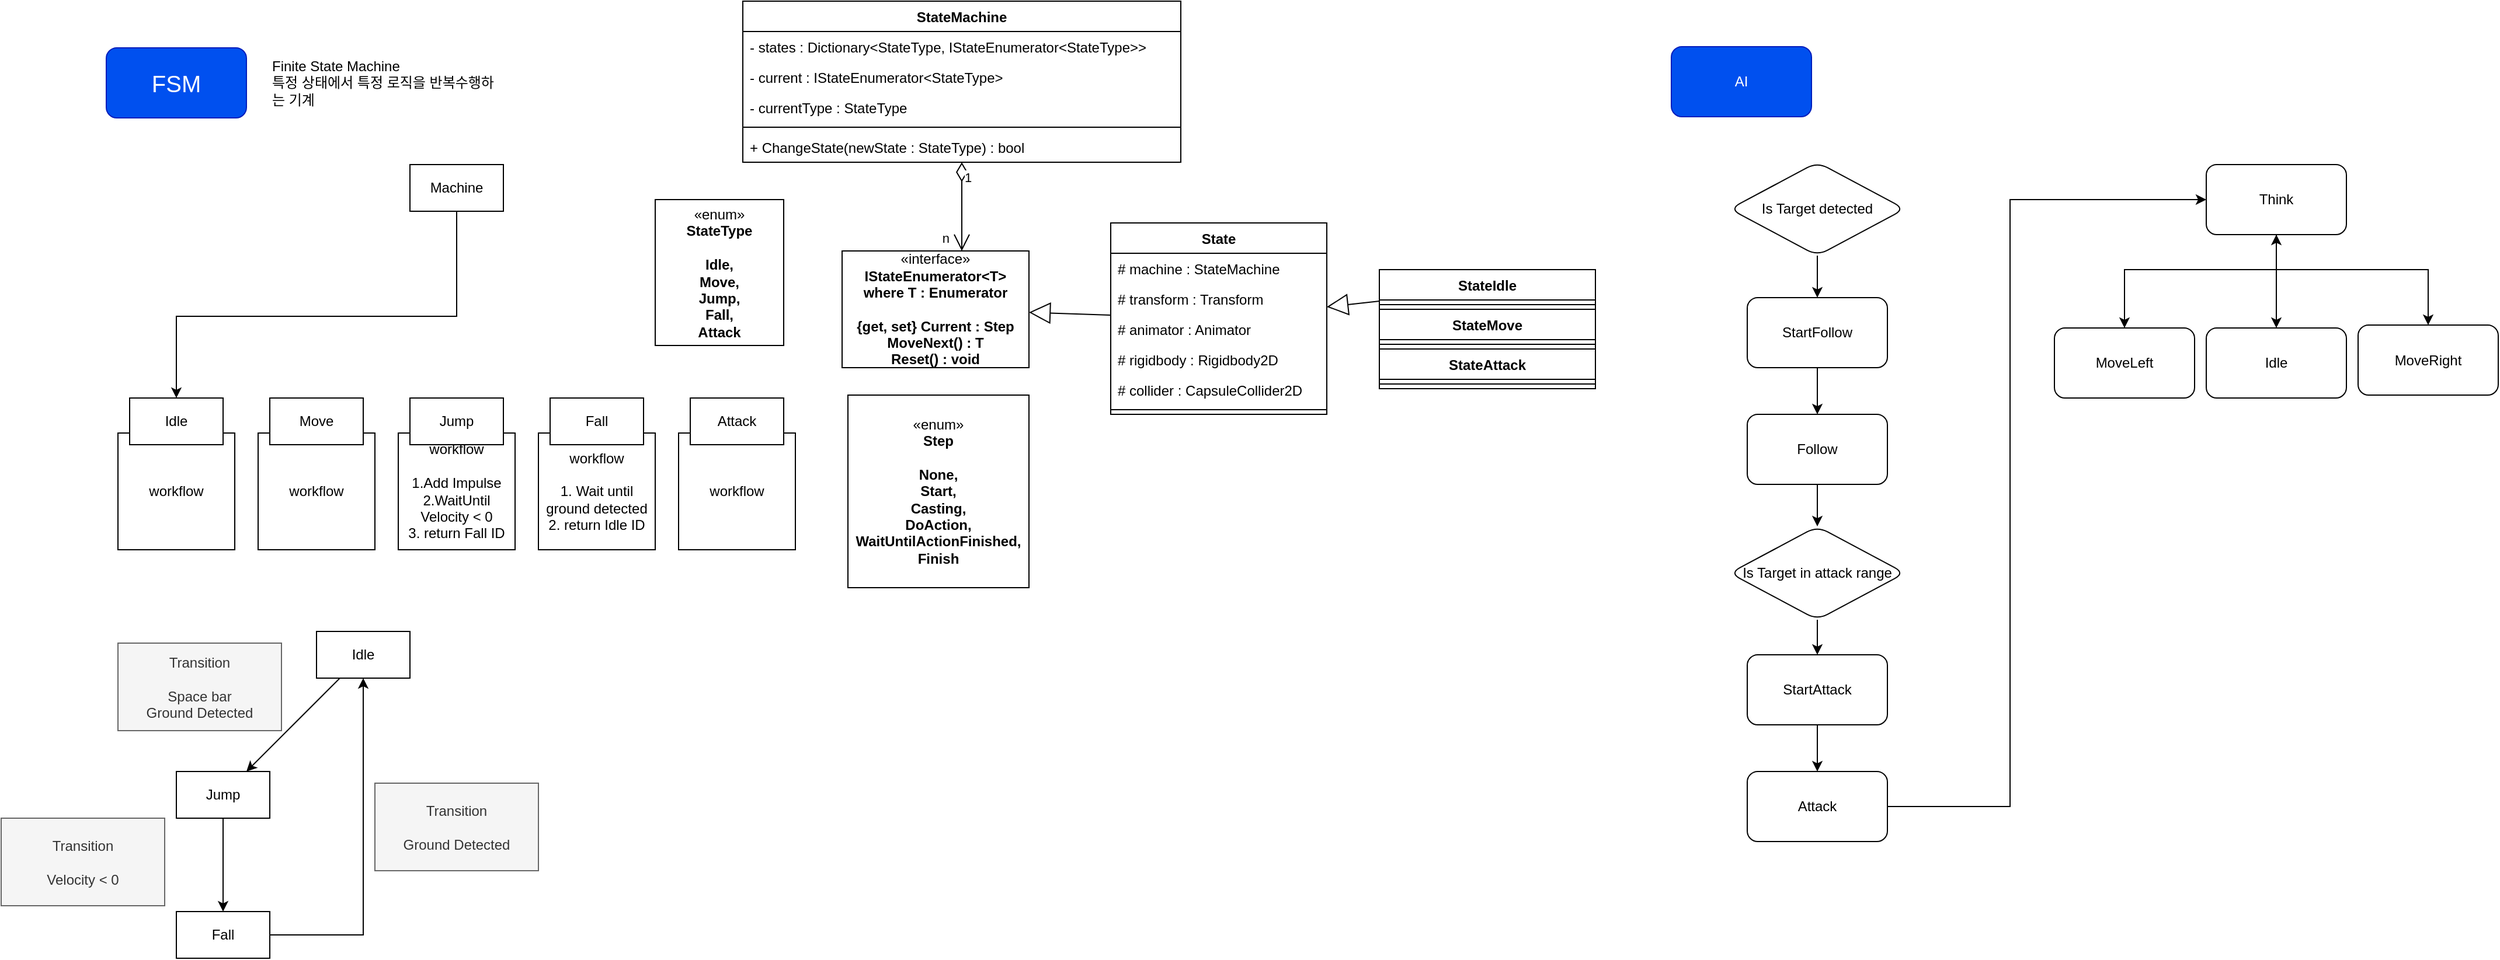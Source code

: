 <mxfile version="21.5.0" type="device">
  <diagram id="C5RBs43oDa-KdzZeNtuy" name="Page-1">
    <mxGraphModel dx="1932" dy="1747" grid="1" gridSize="10" guides="1" tooltips="1" connect="1" arrows="1" fold="1" page="1" pageScale="1" pageWidth="827" pageHeight="1169" math="0" shadow="0">
      <root>
        <mxCell id="WIyWlLk6GJQsqaUBKTNV-0" />
        <mxCell id="WIyWlLk6GJQsqaUBKTNV-1" parent="WIyWlLk6GJQsqaUBKTNV-0" />
        <mxCell id="oHqSOorZcruI9NcLSi8c-12" value="workflow&lt;br&gt;&lt;br&gt;1. Wait until ground detected&lt;br&gt;2. return Idle ID" style="rounded=0;whiteSpace=wrap;html=1;" parent="WIyWlLk6GJQsqaUBKTNV-1" vertex="1">
          <mxGeometry x="390" y="350" width="100" height="100" as="geometry" />
        </mxCell>
        <mxCell id="oHqSOorZcruI9NcLSi8c-13" value="workflow" style="rounded=0;whiteSpace=wrap;html=1;" parent="WIyWlLk6GJQsqaUBKTNV-1" vertex="1">
          <mxGeometry x="510" y="350" width="100" height="100" as="geometry" />
        </mxCell>
        <mxCell id="oHqSOorZcruI9NcLSi8c-11" value="workflow&lt;br&gt;&lt;br&gt;1.Add Impulse&lt;br&gt;2.WaitUntil Velocity &amp;lt; 0&lt;br&gt;3. return Fall ID" style="rounded=0;whiteSpace=wrap;html=1;" parent="WIyWlLk6GJQsqaUBKTNV-1" vertex="1">
          <mxGeometry x="270" y="350" width="100" height="100" as="geometry" />
        </mxCell>
        <mxCell id="oHqSOorZcruI9NcLSi8c-10" value="workflow" style="rounded=0;whiteSpace=wrap;html=1;" parent="WIyWlLk6GJQsqaUBKTNV-1" vertex="1">
          <mxGeometry x="150" y="350" width="100" height="100" as="geometry" />
        </mxCell>
        <mxCell id="oHqSOorZcruI9NcLSi8c-8" value="workflow" style="rounded=0;whiteSpace=wrap;html=1;" parent="WIyWlLk6GJQsqaUBKTNV-1" vertex="1">
          <mxGeometry x="30" y="350" width="100" height="100" as="geometry" />
        </mxCell>
        <mxCell id="oHqSOorZcruI9NcLSi8c-0" value="FSM" style="rounded=1;whiteSpace=wrap;html=1;fillColor=#0050ef;fontColor=#ffffff;strokeColor=#001DBC;fontSize=20;" parent="WIyWlLk6GJQsqaUBKTNV-1" vertex="1">
          <mxGeometry x="20" y="20" width="120" height="60" as="geometry" />
        </mxCell>
        <mxCell id="oHqSOorZcruI9NcLSi8c-1" value="Finite State Machine&lt;br&gt;특정 상태에서 특정 로직을 반복수행하는 기계" style="text;html=1;strokeColor=none;fillColor=none;align=left;verticalAlign=middle;whiteSpace=wrap;rounded=0;" parent="WIyWlLk6GJQsqaUBKTNV-1" vertex="1">
          <mxGeometry x="160" y="20" width="200" height="60" as="geometry" />
        </mxCell>
        <mxCell id="oHqSOorZcruI9NcLSi8c-14" style="edgeStyle=orthogonalEdgeStyle;rounded=0;orthogonalLoop=1;jettySize=auto;html=1;entryX=0.5;entryY=0;entryDx=0;entryDy=0;" parent="WIyWlLk6GJQsqaUBKTNV-1" source="oHqSOorZcruI9NcLSi8c-2" target="oHqSOorZcruI9NcLSi8c-3" edge="1">
          <mxGeometry relative="1" as="geometry">
            <Array as="points">
              <mxPoint x="320" y="250" />
              <mxPoint x="80" y="250" />
            </Array>
          </mxGeometry>
        </mxCell>
        <mxCell id="oHqSOorZcruI9NcLSi8c-2" value="Machine" style="rounded=0;whiteSpace=wrap;html=1;" parent="WIyWlLk6GJQsqaUBKTNV-1" vertex="1">
          <mxGeometry x="280" y="120" width="80" height="40" as="geometry" />
        </mxCell>
        <mxCell id="oHqSOorZcruI9NcLSi8c-3" value="Idle" style="rounded=0;whiteSpace=wrap;html=1;" parent="WIyWlLk6GJQsqaUBKTNV-1" vertex="1">
          <mxGeometry x="40" y="320" width="80" height="40" as="geometry" />
        </mxCell>
        <mxCell id="oHqSOorZcruI9NcLSi8c-4" value="Move" style="rounded=0;whiteSpace=wrap;html=1;" parent="WIyWlLk6GJQsqaUBKTNV-1" vertex="1">
          <mxGeometry x="160" y="320" width="80" height="40" as="geometry" />
        </mxCell>
        <mxCell id="oHqSOorZcruI9NcLSi8c-5" value="Jump" style="rounded=0;whiteSpace=wrap;html=1;" parent="WIyWlLk6GJQsqaUBKTNV-1" vertex="1">
          <mxGeometry x="280" y="320" width="80" height="40" as="geometry" />
        </mxCell>
        <mxCell id="oHqSOorZcruI9NcLSi8c-6" value="Fall" style="rounded=0;whiteSpace=wrap;html=1;" parent="WIyWlLk6GJQsqaUBKTNV-1" vertex="1">
          <mxGeometry x="400" y="320" width="80" height="40" as="geometry" />
        </mxCell>
        <mxCell id="oHqSOorZcruI9NcLSi8c-7" value="Attack" style="rounded=0;whiteSpace=wrap;html=1;" parent="WIyWlLk6GJQsqaUBKTNV-1" vertex="1">
          <mxGeometry x="520" y="320" width="80" height="40" as="geometry" />
        </mxCell>
        <mxCell id="oHqSOorZcruI9NcLSi8c-15" value="Idle" style="rounded=0;whiteSpace=wrap;html=1;" parent="WIyWlLk6GJQsqaUBKTNV-1" vertex="1">
          <mxGeometry x="200" y="520" width="80" height="40" as="geometry" />
        </mxCell>
        <mxCell id="oHqSOorZcruI9NcLSi8c-20" style="edgeStyle=orthogonalEdgeStyle;rounded=0;orthogonalLoop=1;jettySize=auto;html=1;" parent="WIyWlLk6GJQsqaUBKTNV-1" source="oHqSOorZcruI9NcLSi8c-16" target="oHqSOorZcruI9NcLSi8c-19" edge="1">
          <mxGeometry relative="1" as="geometry" />
        </mxCell>
        <mxCell id="oHqSOorZcruI9NcLSi8c-16" value="Jump" style="rounded=0;whiteSpace=wrap;html=1;" parent="WIyWlLk6GJQsqaUBKTNV-1" vertex="1">
          <mxGeometry x="80" y="640" width="80" height="40" as="geometry" />
        </mxCell>
        <mxCell id="oHqSOorZcruI9NcLSi8c-17" value="" style="endArrow=classic;html=1;rounded=0;" parent="WIyWlLk6GJQsqaUBKTNV-1" source="oHqSOorZcruI9NcLSi8c-15" target="oHqSOorZcruI9NcLSi8c-16" edge="1">
          <mxGeometry width="50" height="50" relative="1" as="geometry">
            <mxPoint x="400" y="600" as="sourcePoint" />
            <mxPoint x="450" y="550" as="targetPoint" />
          </mxGeometry>
        </mxCell>
        <mxCell id="oHqSOorZcruI9NcLSi8c-18" value="Transition&lt;br&gt;&lt;br&gt;Space bar&lt;br&gt;Ground Detected" style="text;html=1;strokeColor=#666666;fillColor=#f5f5f5;align=center;verticalAlign=middle;whiteSpace=wrap;rounded=0;fontColor=#333333;" parent="WIyWlLk6GJQsqaUBKTNV-1" vertex="1">
          <mxGeometry x="30" y="530" width="140" height="75" as="geometry" />
        </mxCell>
        <mxCell id="oHqSOorZcruI9NcLSi8c-25" style="edgeStyle=orthogonalEdgeStyle;rounded=0;orthogonalLoop=1;jettySize=auto;html=1;entryX=0.5;entryY=1;entryDx=0;entryDy=0;" parent="WIyWlLk6GJQsqaUBKTNV-1" source="oHqSOorZcruI9NcLSi8c-19" target="oHqSOorZcruI9NcLSi8c-15" edge="1">
          <mxGeometry relative="1" as="geometry" />
        </mxCell>
        <mxCell id="oHqSOorZcruI9NcLSi8c-19" value="Fall" style="rounded=0;whiteSpace=wrap;html=1;" parent="WIyWlLk6GJQsqaUBKTNV-1" vertex="1">
          <mxGeometry x="80" y="760" width="80" height="40" as="geometry" />
        </mxCell>
        <mxCell id="oHqSOorZcruI9NcLSi8c-21" value="Transition&lt;br&gt;&lt;br&gt;Velocity &amp;lt; 0" style="text;html=1;strokeColor=#666666;fillColor=#f5f5f5;align=center;verticalAlign=middle;whiteSpace=wrap;rounded=0;fontColor=#333333;" parent="WIyWlLk6GJQsqaUBKTNV-1" vertex="1">
          <mxGeometry x="-70" y="680" width="140" height="75" as="geometry" />
        </mxCell>
        <mxCell id="oHqSOorZcruI9NcLSi8c-26" value="Transition&lt;br&gt;&lt;br&gt;Ground Detected" style="text;html=1;strokeColor=#666666;fillColor=#f5f5f5;align=center;verticalAlign=middle;whiteSpace=wrap;rounded=0;fontColor=#333333;" parent="WIyWlLk6GJQsqaUBKTNV-1" vertex="1">
          <mxGeometry x="250" y="650" width="140" height="75" as="geometry" />
        </mxCell>
        <mxCell id="oHqSOorZcruI9NcLSi8c-27" value="StateMachine" style="swimlane;fontStyle=1;align=center;verticalAlign=top;childLayout=stackLayout;horizontal=1;startSize=26;horizontalStack=0;resizeParent=1;resizeParentMax=0;resizeLast=0;collapsible=1;marginBottom=0;whiteSpace=wrap;html=1;" parent="WIyWlLk6GJQsqaUBKTNV-1" vertex="1">
          <mxGeometry x="565" y="-20" width="375" height="138" as="geometry" />
        </mxCell>
        <mxCell id="oHqSOorZcruI9NcLSi8c-28" value="- states : Dictionary&amp;lt;StateType, IStateEnumerator&amp;lt;StateType&amp;gt;&amp;gt;" style="text;strokeColor=none;fillColor=none;align=left;verticalAlign=top;spacingLeft=4;spacingRight=4;overflow=hidden;rotatable=0;points=[[0,0.5],[1,0.5]];portConstraint=eastwest;whiteSpace=wrap;html=1;" parent="oHqSOorZcruI9NcLSi8c-27" vertex="1">
          <mxGeometry y="26" width="375" height="26" as="geometry" />
        </mxCell>
        <mxCell id="cSm7JfzKfMOA9RNislUJ-24" value="- current : IStateEnumerator&amp;lt;StateType&amp;gt;" style="text;strokeColor=none;fillColor=none;align=left;verticalAlign=top;spacingLeft=4;spacingRight=4;overflow=hidden;rotatable=0;points=[[0,0.5],[1,0.5]];portConstraint=eastwest;whiteSpace=wrap;html=1;" parent="oHqSOorZcruI9NcLSi8c-27" vertex="1">
          <mxGeometry y="52" width="375" height="26" as="geometry" />
        </mxCell>
        <mxCell id="oHqSOorZcruI9NcLSi8c-30" value="- currentType : StateType" style="text;strokeColor=none;fillColor=none;align=left;verticalAlign=top;spacingLeft=4;spacingRight=4;overflow=hidden;rotatable=0;points=[[0,0.5],[1,0.5]];portConstraint=eastwest;whiteSpace=wrap;html=1;" parent="oHqSOorZcruI9NcLSi8c-27" vertex="1">
          <mxGeometry y="78" width="375" height="26" as="geometry" />
        </mxCell>
        <mxCell id="oHqSOorZcruI9NcLSi8c-29" value="" style="line;strokeWidth=1;fillColor=none;align=left;verticalAlign=middle;spacingTop=-1;spacingLeft=3;spacingRight=3;rotatable=0;labelPosition=right;points=[];portConstraint=eastwest;strokeColor=inherit;" parent="oHqSOorZcruI9NcLSi8c-27" vertex="1">
          <mxGeometry y="104" width="375" height="8" as="geometry" />
        </mxCell>
        <mxCell id="oHqSOorZcruI9NcLSi8c-47" value="+ ChangeState(newState : StateType) : bool" style="text;strokeColor=none;fillColor=none;align=left;verticalAlign=top;spacingLeft=4;spacingRight=4;overflow=hidden;rotatable=0;points=[[0,0.5],[1,0.5]];portConstraint=eastwest;whiteSpace=wrap;html=1;" parent="oHqSOorZcruI9NcLSi8c-27" vertex="1">
          <mxGeometry y="112" width="375" height="26" as="geometry" />
        </mxCell>
        <mxCell id="oHqSOorZcruI9NcLSi8c-35" value="«interface»&lt;br&gt;&lt;b&gt;IStateEnumerator&amp;lt;T&amp;gt;&lt;br&gt;where T : Enumerator&lt;br&gt;&lt;br&gt;{get, set} Current : Step&lt;br&gt;MoveNext() : T&lt;br&gt;Reset() : void&lt;br&gt;&lt;/b&gt;" style="html=1;whiteSpace=wrap;" parent="WIyWlLk6GJQsqaUBKTNV-1" vertex="1">
          <mxGeometry x="650" y="194" width="160" height="100" as="geometry" />
        </mxCell>
        <mxCell id="oHqSOorZcruI9NcLSi8c-36" value="" style="endArrow=block;endSize=16;endFill=0;html=1;rounded=0;" parent="WIyWlLk6GJQsqaUBKTNV-1" source="cSm7JfzKfMOA9RNislUJ-0" target="oHqSOorZcruI9NcLSi8c-35" edge="1">
          <mxGeometry width="160" relative="1" as="geometry">
            <mxPoint x="860" y="216.182" as="sourcePoint" />
            <mxPoint x="760" y="300" as="targetPoint" />
          </mxGeometry>
        </mxCell>
        <mxCell id="oHqSOorZcruI9NcLSi8c-45" value="«enum»&lt;br&gt;&lt;b&gt;StateType&lt;br&gt;&lt;br&gt;Idle,&lt;br&gt;Move,&lt;br&gt;Jump,&lt;br&gt;Fall,&lt;br&gt;Attack&lt;br&gt;&lt;/b&gt;" style="html=1;whiteSpace=wrap;" parent="WIyWlLk6GJQsqaUBKTNV-1" vertex="1">
          <mxGeometry x="490" y="150" width="110" height="125" as="geometry" />
        </mxCell>
        <mxCell id="cSm7JfzKfMOA9RNislUJ-0" value="State" style="swimlane;fontStyle=1;align=center;verticalAlign=top;childLayout=stackLayout;horizontal=1;startSize=26;horizontalStack=0;resizeParent=1;resizeParentMax=0;resizeLast=0;collapsible=1;marginBottom=0;whiteSpace=wrap;html=1;" parent="WIyWlLk6GJQsqaUBKTNV-1" vertex="1">
          <mxGeometry x="880" y="170" width="185" height="164" as="geometry" />
        </mxCell>
        <mxCell id="cSm7JfzKfMOA9RNislUJ-1" value="# machine : StateMachine" style="text;strokeColor=none;fillColor=none;align=left;verticalAlign=top;spacingLeft=4;spacingRight=4;overflow=hidden;rotatable=0;points=[[0,0.5],[1,0.5]];portConstraint=eastwest;whiteSpace=wrap;html=1;" parent="cSm7JfzKfMOA9RNislUJ-0" vertex="1">
          <mxGeometry y="26" width="185" height="26" as="geometry" />
        </mxCell>
        <mxCell id="cSm7JfzKfMOA9RNislUJ-4" value="# transform : Transform" style="text;strokeColor=none;fillColor=none;align=left;verticalAlign=top;spacingLeft=4;spacingRight=4;overflow=hidden;rotatable=0;points=[[0,0.5],[1,0.5]];portConstraint=eastwest;whiteSpace=wrap;html=1;" parent="cSm7JfzKfMOA9RNislUJ-0" vertex="1">
          <mxGeometry y="52" width="185" height="26" as="geometry" />
        </mxCell>
        <mxCell id="cSm7JfzKfMOA9RNislUJ-9" value="# animator : Animator" style="text;strokeColor=none;fillColor=none;align=left;verticalAlign=top;spacingLeft=4;spacingRight=4;overflow=hidden;rotatable=0;points=[[0,0.5],[1,0.5]];portConstraint=eastwest;whiteSpace=wrap;html=1;" parent="cSm7JfzKfMOA9RNislUJ-0" vertex="1">
          <mxGeometry y="78" width="185" height="26" as="geometry" />
        </mxCell>
        <mxCell id="cSm7JfzKfMOA9RNislUJ-10" value="# rigidbody : Rigidbody2D" style="text;strokeColor=none;fillColor=none;align=left;verticalAlign=top;spacingLeft=4;spacingRight=4;overflow=hidden;rotatable=0;points=[[0,0.5],[1,0.5]];portConstraint=eastwest;whiteSpace=wrap;html=1;" parent="cSm7JfzKfMOA9RNislUJ-0" vertex="1">
          <mxGeometry y="104" width="185" height="26" as="geometry" />
        </mxCell>
        <mxCell id="cSm7JfzKfMOA9RNislUJ-11" value="# collider : CapsuleCollider2D" style="text;strokeColor=none;fillColor=none;align=left;verticalAlign=top;spacingLeft=4;spacingRight=4;overflow=hidden;rotatable=0;points=[[0,0.5],[1,0.5]];portConstraint=eastwest;whiteSpace=wrap;html=1;" parent="cSm7JfzKfMOA9RNislUJ-0" vertex="1">
          <mxGeometry y="130" width="185" height="26" as="geometry" />
        </mxCell>
        <mxCell id="cSm7JfzKfMOA9RNislUJ-2" value="" style="line;strokeWidth=1;fillColor=none;align=left;verticalAlign=middle;spacingTop=-1;spacingLeft=3;spacingRight=3;rotatable=0;labelPosition=right;points=[];portConstraint=eastwest;strokeColor=inherit;" parent="cSm7JfzKfMOA9RNislUJ-0" vertex="1">
          <mxGeometry y="156" width="185" height="8" as="geometry" />
        </mxCell>
        <mxCell id="cSm7JfzKfMOA9RNislUJ-5" value="" style="endArrow=open;html=1;endSize=12;startArrow=diamondThin;startSize=14;startFill=0;edgeStyle=orthogonalEdgeStyle;rounded=0;" parent="WIyWlLk6GJQsqaUBKTNV-1" source="oHqSOorZcruI9NcLSi8c-27" target="oHqSOorZcruI9NcLSi8c-35" edge="1">
          <mxGeometry relative="1" as="geometry">
            <mxPoint x="790" y="220" as="sourcePoint" />
            <mxPoint x="950" y="220" as="targetPoint" />
            <Array as="points">
              <mxPoint x="730" y="81" />
            </Array>
          </mxGeometry>
        </mxCell>
        <mxCell id="cSm7JfzKfMOA9RNislUJ-6" value="1" style="edgeLabel;resizable=0;html=1;align=left;verticalAlign=top;" parent="cSm7JfzKfMOA9RNislUJ-5" connectable="0" vertex="1">
          <mxGeometry x="-1" relative="1" as="geometry" />
        </mxCell>
        <mxCell id="cSm7JfzKfMOA9RNislUJ-7" value="n" style="edgeLabel;resizable=0;html=1;align=right;verticalAlign=top;" parent="cSm7JfzKfMOA9RNislUJ-5" connectable="0" vertex="1">
          <mxGeometry x="1" relative="1" as="geometry">
            <mxPoint x="-10" y="-24" as="offset" />
          </mxGeometry>
        </mxCell>
        <mxCell id="cSm7JfzKfMOA9RNislUJ-8" value="«enum»&lt;br&gt;&lt;b&gt;Step&lt;br&gt;&lt;br&gt;None,&lt;br&gt;Start,&lt;br&gt;Casting,&lt;br&gt;DoAction,&lt;br&gt;WaitUntilActionFinished,&lt;br&gt;Finish&lt;br&gt;&lt;/b&gt;" style="html=1;whiteSpace=wrap;" parent="WIyWlLk6GJQsqaUBKTNV-1" vertex="1">
          <mxGeometry x="655" y="317.5" width="155" height="165" as="geometry" />
        </mxCell>
        <mxCell id="cSm7JfzKfMOA9RNislUJ-12" value="StateIdle" style="swimlane;fontStyle=1;align=center;verticalAlign=top;childLayout=stackLayout;horizontal=1;startSize=26;horizontalStack=0;resizeParent=1;resizeParentMax=0;resizeLast=0;collapsible=1;marginBottom=0;whiteSpace=wrap;html=1;" parent="WIyWlLk6GJQsqaUBKTNV-1" vertex="1">
          <mxGeometry x="1110" y="210" width="185" height="34" as="geometry" />
        </mxCell>
        <mxCell id="cSm7JfzKfMOA9RNislUJ-18" value="" style="line;strokeWidth=1;fillColor=none;align=left;verticalAlign=middle;spacingTop=-1;spacingLeft=3;spacingRight=3;rotatable=0;labelPosition=right;points=[];portConstraint=eastwest;strokeColor=inherit;" parent="cSm7JfzKfMOA9RNislUJ-12" vertex="1">
          <mxGeometry y="26" width="185" height="8" as="geometry" />
        </mxCell>
        <mxCell id="cSm7JfzKfMOA9RNislUJ-19" value="StateMove" style="swimlane;fontStyle=1;align=center;verticalAlign=top;childLayout=stackLayout;horizontal=1;startSize=26;horizontalStack=0;resizeParent=1;resizeParentMax=0;resizeLast=0;collapsible=1;marginBottom=0;whiteSpace=wrap;html=1;" parent="WIyWlLk6GJQsqaUBKTNV-1" vertex="1">
          <mxGeometry x="1110" y="244" width="185" height="34" as="geometry" />
        </mxCell>
        <mxCell id="cSm7JfzKfMOA9RNislUJ-20" value="" style="line;strokeWidth=1;fillColor=none;align=left;verticalAlign=middle;spacingTop=-1;spacingLeft=3;spacingRight=3;rotatable=0;labelPosition=right;points=[];portConstraint=eastwest;strokeColor=inherit;" parent="cSm7JfzKfMOA9RNislUJ-19" vertex="1">
          <mxGeometry y="26" width="185" height="8" as="geometry" />
        </mxCell>
        <mxCell id="cSm7JfzKfMOA9RNislUJ-21" value="StateAttack" style="swimlane;fontStyle=1;align=center;verticalAlign=top;childLayout=stackLayout;horizontal=1;startSize=26;horizontalStack=0;resizeParent=1;resizeParentMax=0;resizeLast=0;collapsible=1;marginBottom=0;whiteSpace=wrap;html=1;" parent="WIyWlLk6GJQsqaUBKTNV-1" vertex="1">
          <mxGeometry x="1110" y="278" width="185" height="34" as="geometry" />
        </mxCell>
        <mxCell id="cSm7JfzKfMOA9RNislUJ-22" value="" style="line;strokeWidth=1;fillColor=none;align=left;verticalAlign=middle;spacingTop=-1;spacingLeft=3;spacingRight=3;rotatable=0;labelPosition=right;points=[];portConstraint=eastwest;strokeColor=inherit;" parent="cSm7JfzKfMOA9RNislUJ-21" vertex="1">
          <mxGeometry y="26" width="185" height="8" as="geometry" />
        </mxCell>
        <mxCell id="cSm7JfzKfMOA9RNislUJ-23" value="" style="endArrow=block;endSize=16;endFill=0;html=1;rounded=0;" parent="WIyWlLk6GJQsqaUBKTNV-1" source="cSm7JfzKfMOA9RNislUJ-12" target="cSm7JfzKfMOA9RNislUJ-0" edge="1">
          <mxGeometry width="160" relative="1" as="geometry">
            <mxPoint x="890" y="259" as="sourcePoint" />
            <mxPoint x="820" y="257" as="targetPoint" />
          </mxGeometry>
        </mxCell>
        <mxCell id="grzt_g6H8kbhjjzpWrgn-0" value="AI" style="rounded=1;whiteSpace=wrap;html=1;fillColor=#0050ef;fontColor=#ffffff;strokeColor=#001DBC;" vertex="1" parent="WIyWlLk6GJQsqaUBKTNV-1">
          <mxGeometry x="1360" y="19" width="120" height="60" as="geometry" />
        </mxCell>
        <mxCell id="grzt_g6H8kbhjjzpWrgn-5" style="edgeStyle=orthogonalEdgeStyle;rounded=0;orthogonalLoop=1;jettySize=auto;html=1;" edge="1" parent="WIyWlLk6GJQsqaUBKTNV-1" source="grzt_g6H8kbhjjzpWrgn-1" target="grzt_g6H8kbhjjzpWrgn-2">
          <mxGeometry relative="1" as="geometry">
            <Array as="points">
              <mxPoint x="1878" y="210" />
              <mxPoint x="1748" y="210" />
            </Array>
          </mxGeometry>
        </mxCell>
        <mxCell id="grzt_g6H8kbhjjzpWrgn-7" style="edgeStyle=orthogonalEdgeStyle;rounded=0;orthogonalLoop=1;jettySize=auto;html=1;" edge="1" parent="WIyWlLk6GJQsqaUBKTNV-1" source="grzt_g6H8kbhjjzpWrgn-1" target="grzt_g6H8kbhjjzpWrgn-3">
          <mxGeometry relative="1" as="geometry" />
        </mxCell>
        <mxCell id="grzt_g6H8kbhjjzpWrgn-8" style="edgeStyle=orthogonalEdgeStyle;rounded=0;orthogonalLoop=1;jettySize=auto;html=1;" edge="1" parent="WIyWlLk6GJQsqaUBKTNV-1" source="grzt_g6H8kbhjjzpWrgn-1" target="grzt_g6H8kbhjjzpWrgn-4">
          <mxGeometry relative="1" as="geometry">
            <Array as="points">
              <mxPoint x="1878" y="210" />
              <mxPoint x="2008" y="210" />
            </Array>
          </mxGeometry>
        </mxCell>
        <mxCell id="grzt_g6H8kbhjjzpWrgn-1" value="Think" style="rounded=1;whiteSpace=wrap;html=1;" vertex="1" parent="WIyWlLk6GJQsqaUBKTNV-1">
          <mxGeometry x="1818" y="120" width="120" height="60" as="geometry" />
        </mxCell>
        <mxCell id="grzt_g6H8kbhjjzpWrgn-6" style="edgeStyle=orthogonalEdgeStyle;rounded=0;orthogonalLoop=1;jettySize=auto;html=1;entryX=0.5;entryY=1;entryDx=0;entryDy=0;" edge="1" parent="WIyWlLk6GJQsqaUBKTNV-1" source="grzt_g6H8kbhjjzpWrgn-2" target="grzt_g6H8kbhjjzpWrgn-1">
          <mxGeometry relative="1" as="geometry">
            <Array as="points">
              <mxPoint x="1748" y="210" />
              <mxPoint x="1878" y="210" />
            </Array>
          </mxGeometry>
        </mxCell>
        <mxCell id="grzt_g6H8kbhjjzpWrgn-2" value="MoveLeft" style="rounded=1;whiteSpace=wrap;html=1;" vertex="1" parent="WIyWlLk6GJQsqaUBKTNV-1">
          <mxGeometry x="1688" y="260" width="120" height="60" as="geometry" />
        </mxCell>
        <mxCell id="grzt_g6H8kbhjjzpWrgn-3" value="Idle" style="rounded=1;whiteSpace=wrap;html=1;" vertex="1" parent="WIyWlLk6GJQsqaUBKTNV-1">
          <mxGeometry x="1818" y="260" width="120" height="60" as="geometry" />
        </mxCell>
        <mxCell id="grzt_g6H8kbhjjzpWrgn-4" value="MoveRight" style="rounded=1;whiteSpace=wrap;html=1;" vertex="1" parent="WIyWlLk6GJQsqaUBKTNV-1">
          <mxGeometry x="1948" y="257.5" width="120" height="60" as="geometry" />
        </mxCell>
        <mxCell id="grzt_g6H8kbhjjzpWrgn-15" style="edgeStyle=orthogonalEdgeStyle;rounded=0;orthogonalLoop=1;jettySize=auto;html=1;entryX=0.5;entryY=0;entryDx=0;entryDy=0;" edge="1" parent="WIyWlLk6GJQsqaUBKTNV-1" source="grzt_g6H8kbhjjzpWrgn-11" target="grzt_g6H8kbhjjzpWrgn-14">
          <mxGeometry relative="1" as="geometry" />
        </mxCell>
        <mxCell id="grzt_g6H8kbhjjzpWrgn-11" value="Is Target detected" style="rhombus;whiteSpace=wrap;html=1;rounded=1;" vertex="1" parent="WIyWlLk6GJQsqaUBKTNV-1">
          <mxGeometry x="1410" y="118" width="150" height="80" as="geometry" />
        </mxCell>
        <mxCell id="grzt_g6H8kbhjjzpWrgn-17" style="edgeStyle=orthogonalEdgeStyle;rounded=0;orthogonalLoop=1;jettySize=auto;html=1;entryX=0.5;entryY=0;entryDx=0;entryDy=0;" edge="1" parent="WIyWlLk6GJQsqaUBKTNV-1" source="grzt_g6H8kbhjjzpWrgn-14" target="grzt_g6H8kbhjjzpWrgn-16">
          <mxGeometry relative="1" as="geometry" />
        </mxCell>
        <mxCell id="grzt_g6H8kbhjjzpWrgn-14" value="StartFollow" style="rounded=1;whiteSpace=wrap;html=1;" vertex="1" parent="WIyWlLk6GJQsqaUBKTNV-1">
          <mxGeometry x="1425" y="234" width="120" height="60" as="geometry" />
        </mxCell>
        <mxCell id="grzt_g6H8kbhjjzpWrgn-19" style="edgeStyle=orthogonalEdgeStyle;rounded=0;orthogonalLoop=1;jettySize=auto;html=1;" edge="1" parent="WIyWlLk6GJQsqaUBKTNV-1" source="grzt_g6H8kbhjjzpWrgn-16" target="grzt_g6H8kbhjjzpWrgn-18">
          <mxGeometry relative="1" as="geometry" />
        </mxCell>
        <mxCell id="grzt_g6H8kbhjjzpWrgn-16" value="Follow" style="rounded=1;whiteSpace=wrap;html=1;" vertex="1" parent="WIyWlLk6GJQsqaUBKTNV-1">
          <mxGeometry x="1425" y="334" width="120" height="60" as="geometry" />
        </mxCell>
        <mxCell id="grzt_g6H8kbhjjzpWrgn-23" style="edgeStyle=orthogonalEdgeStyle;rounded=0;orthogonalLoop=1;jettySize=auto;html=1;" edge="1" parent="WIyWlLk6GJQsqaUBKTNV-1" source="grzt_g6H8kbhjjzpWrgn-18" target="grzt_g6H8kbhjjzpWrgn-21">
          <mxGeometry relative="1" as="geometry" />
        </mxCell>
        <mxCell id="grzt_g6H8kbhjjzpWrgn-18" value="Is Target in attack range" style="rhombus;whiteSpace=wrap;html=1;rounded=1;" vertex="1" parent="WIyWlLk6GJQsqaUBKTNV-1">
          <mxGeometry x="1410" y="430" width="150" height="80" as="geometry" />
        </mxCell>
        <mxCell id="grzt_g6H8kbhjjzpWrgn-20" style="edgeStyle=orthogonalEdgeStyle;rounded=0;orthogonalLoop=1;jettySize=auto;html=1;entryX=0.5;entryY=0;entryDx=0;entryDy=0;" edge="1" source="grzt_g6H8kbhjjzpWrgn-21" target="grzt_g6H8kbhjjzpWrgn-22" parent="WIyWlLk6GJQsqaUBKTNV-1">
          <mxGeometry relative="1" as="geometry" />
        </mxCell>
        <mxCell id="grzt_g6H8kbhjjzpWrgn-21" value="StartAttack" style="rounded=1;whiteSpace=wrap;html=1;" vertex="1" parent="WIyWlLk6GJQsqaUBKTNV-1">
          <mxGeometry x="1425" y="540" width="120" height="60" as="geometry" />
        </mxCell>
        <mxCell id="grzt_g6H8kbhjjzpWrgn-24" style="edgeStyle=orthogonalEdgeStyle;rounded=0;orthogonalLoop=1;jettySize=auto;html=1;entryX=0;entryY=0.5;entryDx=0;entryDy=0;" edge="1" parent="WIyWlLk6GJQsqaUBKTNV-1" source="grzt_g6H8kbhjjzpWrgn-22" target="grzt_g6H8kbhjjzpWrgn-1">
          <mxGeometry relative="1" as="geometry">
            <Array as="points">
              <mxPoint x="1650" y="670" />
              <mxPoint x="1650" y="150" />
            </Array>
          </mxGeometry>
        </mxCell>
        <mxCell id="grzt_g6H8kbhjjzpWrgn-22" value="Attack" style="rounded=1;whiteSpace=wrap;html=1;" vertex="1" parent="WIyWlLk6GJQsqaUBKTNV-1">
          <mxGeometry x="1425" y="640" width="120" height="60" as="geometry" />
        </mxCell>
      </root>
    </mxGraphModel>
  </diagram>
</mxfile>
